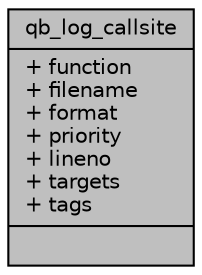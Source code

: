 digraph "qb_log_callsite"
{
  edge [fontname="Helvetica",fontsize="10",labelfontname="Helvetica",labelfontsize="10"];
  node [fontname="Helvetica",fontsize="10",shape=record];
  Node1 [label="{qb_log_callsite\n|+ function\l+ filename\l+ format\l+ priority\l+ lineno\l+ targets\l+ tags\l|}",height=0.2,width=0.4,color="black", fillcolor="grey75", style="filled" fontcolor="black"];
}
